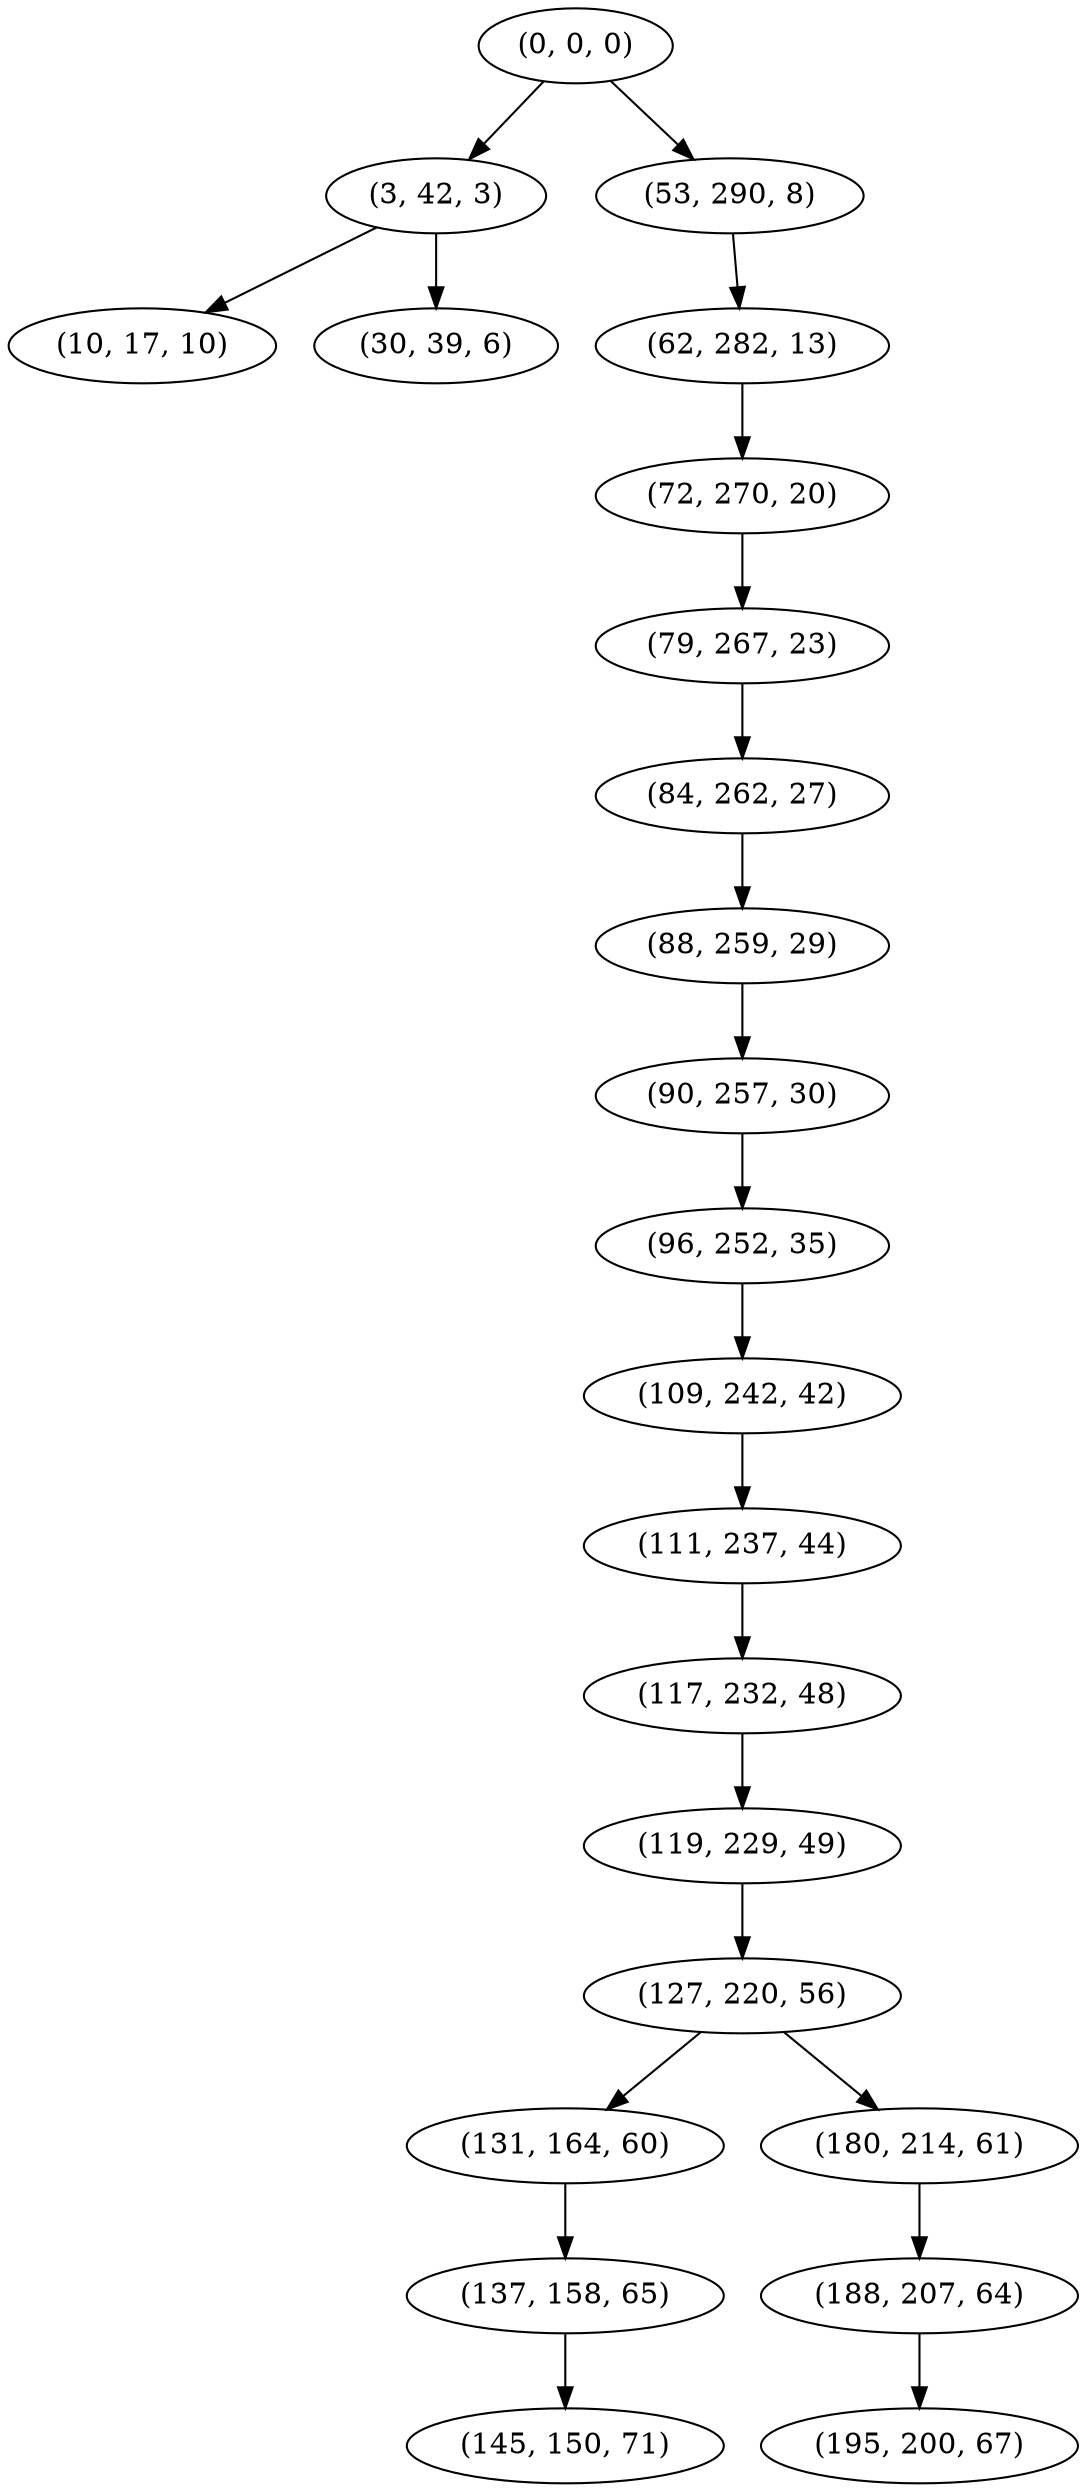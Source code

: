 digraph tree {
    "(0, 0, 0)";
    "(3, 42, 3)";
    "(10, 17, 10)";
    "(30, 39, 6)";
    "(53, 290, 8)";
    "(62, 282, 13)";
    "(72, 270, 20)";
    "(79, 267, 23)";
    "(84, 262, 27)";
    "(88, 259, 29)";
    "(90, 257, 30)";
    "(96, 252, 35)";
    "(109, 242, 42)";
    "(111, 237, 44)";
    "(117, 232, 48)";
    "(119, 229, 49)";
    "(127, 220, 56)";
    "(131, 164, 60)";
    "(137, 158, 65)";
    "(145, 150, 71)";
    "(180, 214, 61)";
    "(188, 207, 64)";
    "(195, 200, 67)";
    "(0, 0, 0)" -> "(3, 42, 3)";
    "(0, 0, 0)" -> "(53, 290, 8)";
    "(3, 42, 3)" -> "(10, 17, 10)";
    "(3, 42, 3)" -> "(30, 39, 6)";
    "(53, 290, 8)" -> "(62, 282, 13)";
    "(62, 282, 13)" -> "(72, 270, 20)";
    "(72, 270, 20)" -> "(79, 267, 23)";
    "(79, 267, 23)" -> "(84, 262, 27)";
    "(84, 262, 27)" -> "(88, 259, 29)";
    "(88, 259, 29)" -> "(90, 257, 30)";
    "(90, 257, 30)" -> "(96, 252, 35)";
    "(96, 252, 35)" -> "(109, 242, 42)";
    "(109, 242, 42)" -> "(111, 237, 44)";
    "(111, 237, 44)" -> "(117, 232, 48)";
    "(117, 232, 48)" -> "(119, 229, 49)";
    "(119, 229, 49)" -> "(127, 220, 56)";
    "(127, 220, 56)" -> "(131, 164, 60)";
    "(127, 220, 56)" -> "(180, 214, 61)";
    "(131, 164, 60)" -> "(137, 158, 65)";
    "(137, 158, 65)" -> "(145, 150, 71)";
    "(180, 214, 61)" -> "(188, 207, 64)";
    "(188, 207, 64)" -> "(195, 200, 67)";
}
